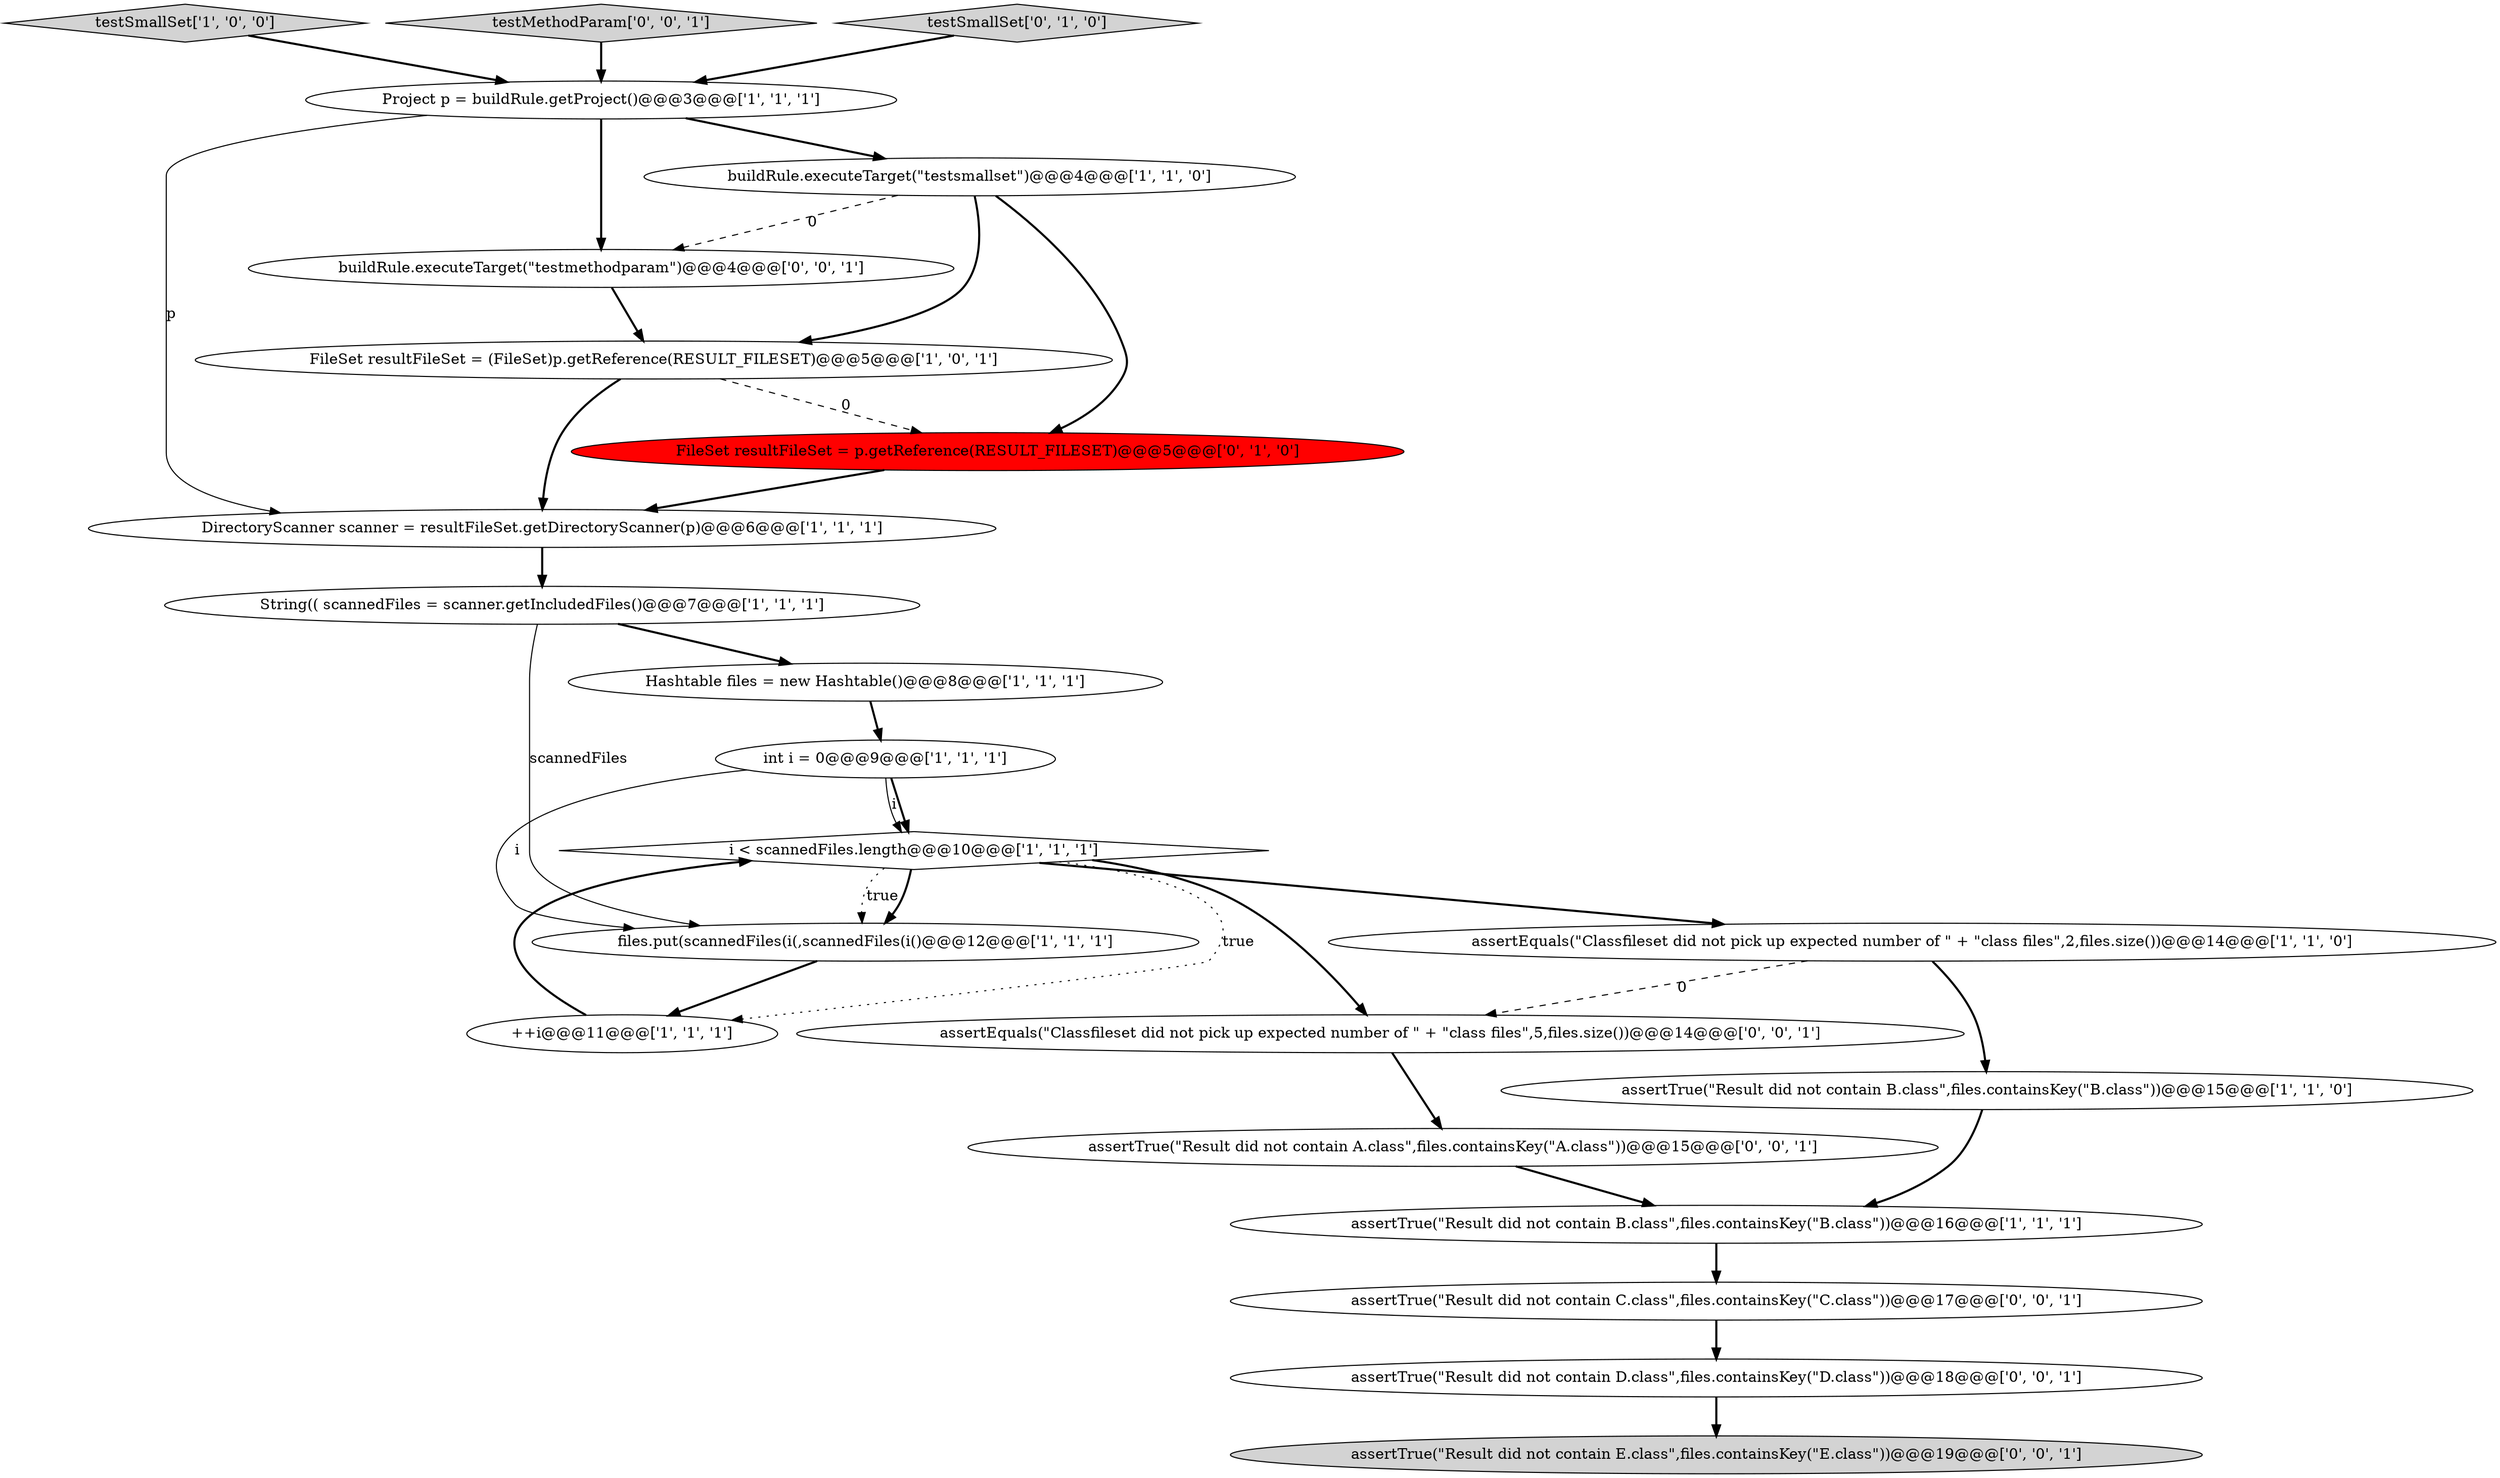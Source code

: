 digraph {
6 [style = filled, label = "String(( scannedFiles = scanner.getIncludedFiles()@@@7@@@['1', '1', '1']", fillcolor = white, shape = ellipse image = "AAA0AAABBB1BBB"];
4 [style = filled, label = "assertTrue(\"Result did not contain B.class\",files.containsKey(\"B.class\"))@@@15@@@['1', '1', '0']", fillcolor = white, shape = ellipse image = "AAA0AAABBB1BBB"];
10 [style = filled, label = "int i = 0@@@9@@@['1', '1', '1']", fillcolor = white, shape = ellipse image = "AAA0AAABBB1BBB"];
18 [style = filled, label = "assertTrue(\"Result did not contain A.class\",files.containsKey(\"A.class\"))@@@15@@@['0', '0', '1']", fillcolor = white, shape = ellipse image = "AAA0AAABBB3BBB"];
20 [style = filled, label = "assertTrue(\"Result did not contain C.class\",files.containsKey(\"C.class\"))@@@17@@@['0', '0', '1']", fillcolor = white, shape = ellipse image = "AAA0AAABBB3BBB"];
16 [style = filled, label = "assertTrue(\"Result did not contain E.class\",files.containsKey(\"E.class\"))@@@19@@@['0', '0', '1']", fillcolor = lightgray, shape = ellipse image = "AAA0AAABBB3BBB"];
2 [style = filled, label = "++i@@@11@@@['1', '1', '1']", fillcolor = white, shape = ellipse image = "AAA0AAABBB1BBB"];
21 [style = filled, label = "assertEquals(\"Classfileset did not pick up expected number of \" + \"class files\",5,files.size())@@@14@@@['0', '0', '1']", fillcolor = white, shape = ellipse image = "AAA0AAABBB3BBB"];
3 [style = filled, label = "testSmallSet['1', '0', '0']", fillcolor = lightgray, shape = diamond image = "AAA0AAABBB1BBB"];
9 [style = filled, label = "Hashtable files = new Hashtable()@@@8@@@['1', '1', '1']", fillcolor = white, shape = ellipse image = "AAA0AAABBB1BBB"];
1 [style = filled, label = "Project p = buildRule.getProject()@@@3@@@['1', '1', '1']", fillcolor = white, shape = ellipse image = "AAA0AAABBB1BBB"];
0 [style = filled, label = "FileSet resultFileSet = (FileSet)p.getReference(RESULT_FILESET)@@@5@@@['1', '0', '1']", fillcolor = white, shape = ellipse image = "AAA0AAABBB1BBB"];
22 [style = filled, label = "testMethodParam['0', '0', '1']", fillcolor = lightgray, shape = diamond image = "AAA0AAABBB3BBB"];
13 [style = filled, label = "i < scannedFiles.length@@@10@@@['1', '1', '1']", fillcolor = white, shape = diamond image = "AAA0AAABBB1BBB"];
17 [style = filled, label = "assertTrue(\"Result did not contain D.class\",files.containsKey(\"D.class\"))@@@18@@@['0', '0', '1']", fillcolor = white, shape = ellipse image = "AAA0AAABBB3BBB"];
19 [style = filled, label = "buildRule.executeTarget(\"testmethodparam\")@@@4@@@['0', '0', '1']", fillcolor = white, shape = ellipse image = "AAA0AAABBB3BBB"];
7 [style = filled, label = "buildRule.executeTarget(\"testsmallset\")@@@4@@@['1', '1', '0']", fillcolor = white, shape = ellipse image = "AAA0AAABBB1BBB"];
8 [style = filled, label = "files.put(scannedFiles(i(,scannedFiles(i()@@@12@@@['1', '1', '1']", fillcolor = white, shape = ellipse image = "AAA0AAABBB1BBB"];
12 [style = filled, label = "assertEquals(\"Classfileset did not pick up expected number of \" + \"class files\",2,files.size())@@@14@@@['1', '1', '0']", fillcolor = white, shape = ellipse image = "AAA0AAABBB1BBB"];
15 [style = filled, label = "testSmallSet['0', '1', '0']", fillcolor = lightgray, shape = diamond image = "AAA0AAABBB2BBB"];
5 [style = filled, label = "DirectoryScanner scanner = resultFileSet.getDirectoryScanner(p)@@@6@@@['1', '1', '1']", fillcolor = white, shape = ellipse image = "AAA0AAABBB1BBB"];
14 [style = filled, label = "FileSet resultFileSet = p.getReference(RESULT_FILESET)@@@5@@@['0', '1', '0']", fillcolor = red, shape = ellipse image = "AAA1AAABBB2BBB"];
11 [style = filled, label = "assertTrue(\"Result did not contain B.class\",files.containsKey(\"B.class\"))@@@16@@@['1', '1', '1']", fillcolor = white, shape = ellipse image = "AAA0AAABBB1BBB"];
11->20 [style = bold, label=""];
20->17 [style = bold, label=""];
3->1 [style = bold, label=""];
10->8 [style = solid, label="i"];
18->11 [style = bold, label=""];
7->0 [style = bold, label=""];
9->10 [style = bold, label=""];
6->8 [style = solid, label="scannedFiles"];
1->7 [style = bold, label=""];
10->13 [style = solid, label="i"];
21->18 [style = bold, label=""];
12->21 [style = dashed, label="0"];
19->0 [style = bold, label=""];
1->5 [style = solid, label="p"];
2->13 [style = bold, label=""];
7->14 [style = bold, label=""];
13->2 [style = dotted, label="true"];
0->14 [style = dashed, label="0"];
13->12 [style = bold, label=""];
5->6 [style = bold, label=""];
10->13 [style = bold, label=""];
8->2 [style = bold, label=""];
12->4 [style = bold, label=""];
13->8 [style = dotted, label="true"];
7->19 [style = dashed, label="0"];
22->1 [style = bold, label=""];
6->9 [style = bold, label=""];
1->19 [style = bold, label=""];
13->8 [style = bold, label=""];
4->11 [style = bold, label=""];
13->21 [style = bold, label=""];
17->16 [style = bold, label=""];
0->5 [style = bold, label=""];
14->5 [style = bold, label=""];
15->1 [style = bold, label=""];
}
